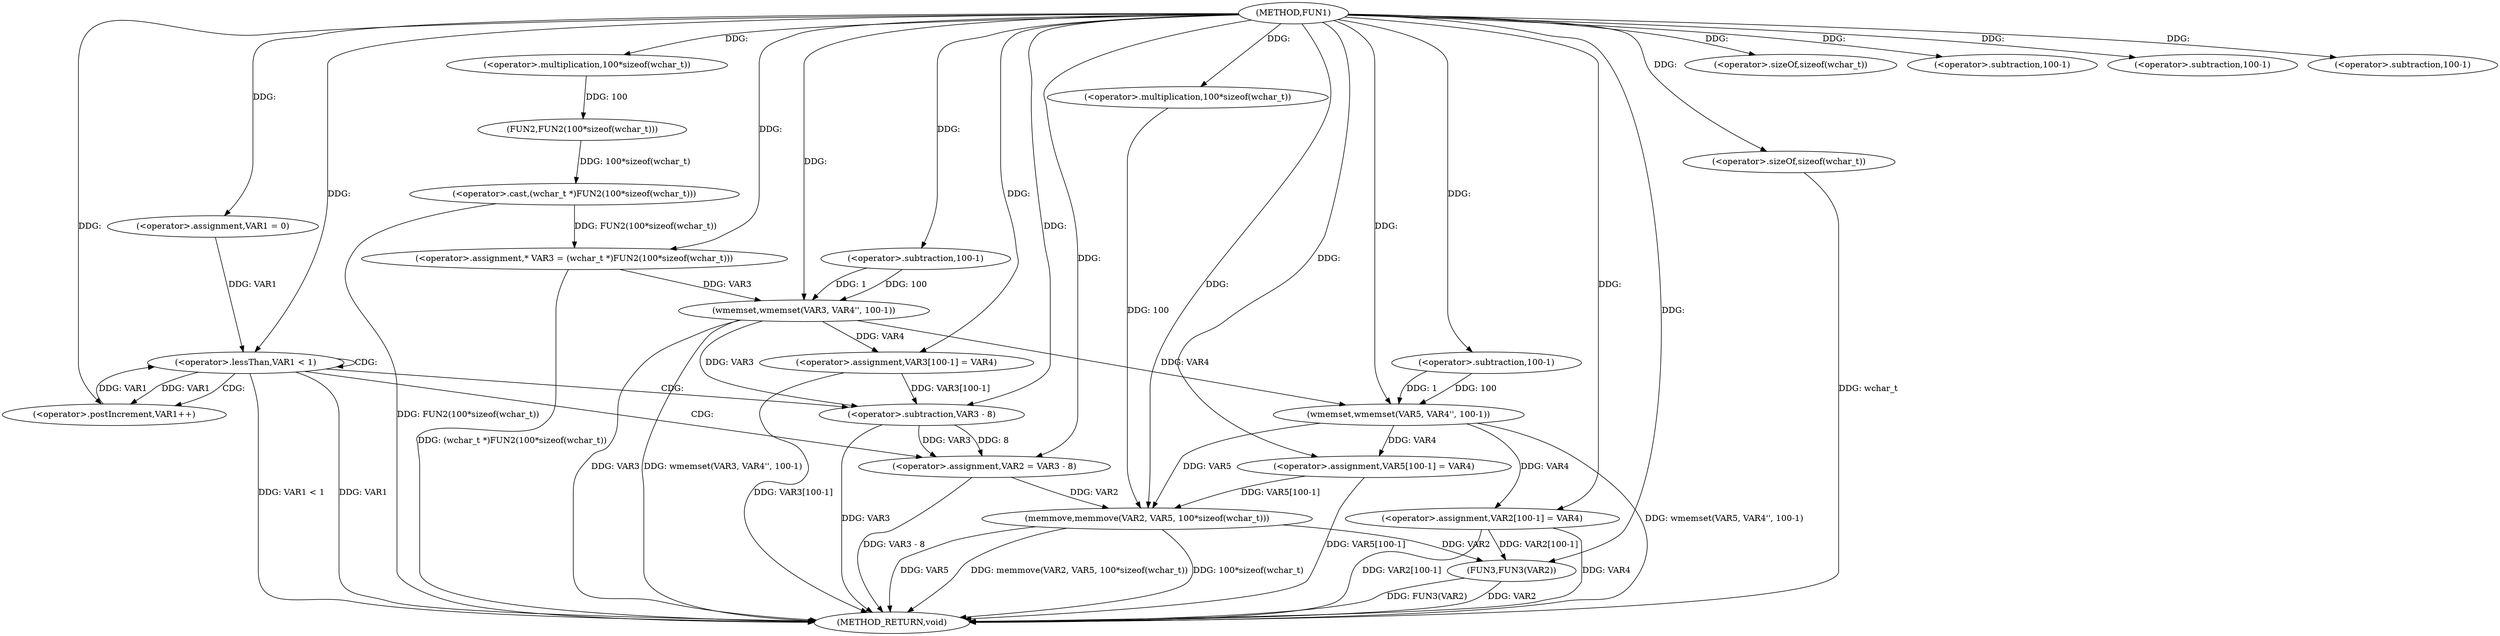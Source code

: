 digraph FUN1 {  
"1000100" [label = "(METHOD,FUN1)" ]
"1000173" [label = "(METHOD_RETURN,void)" ]
"1000105" [label = "(<operator>.assignment,* VAR3 = (wchar_t *)FUN2(100*sizeof(wchar_t)))" ]
"1000107" [label = "(<operator>.cast,(wchar_t *)FUN2(100*sizeof(wchar_t)))" ]
"1000109" [label = "(FUN2,FUN2(100*sizeof(wchar_t)))" ]
"1000110" [label = "(<operator>.multiplication,100*sizeof(wchar_t))" ]
"1000112" [label = "(<operator>.sizeOf,sizeof(wchar_t))" ]
"1000114" [label = "(wmemset,wmemset(VAR3, VAR4'', 100-1))" ]
"1000117" [label = "(<operator>.subtraction,100-1)" ]
"1000120" [label = "(<operator>.assignment,VAR3[100-1] = VAR4)" ]
"1000123" [label = "(<operator>.subtraction,100-1)" ]
"1000128" [label = "(<operator>.assignment,VAR1 = 0)" ]
"1000131" [label = "(<operator>.lessThan,VAR1 < 1)" ]
"1000134" [label = "(<operator>.postIncrement,VAR1++)" ]
"1000137" [label = "(<operator>.assignment,VAR2 = VAR3 - 8)" ]
"1000139" [label = "(<operator>.subtraction,VAR3 - 8)" ]
"1000144" [label = "(wmemset,wmemset(VAR5, VAR4'', 100-1))" ]
"1000147" [label = "(<operator>.subtraction,100-1)" ]
"1000150" [label = "(<operator>.assignment,VAR5[100-1] = VAR4)" ]
"1000153" [label = "(<operator>.subtraction,100-1)" ]
"1000157" [label = "(memmove,memmove(VAR2, VAR5, 100*sizeof(wchar_t)))" ]
"1000160" [label = "(<operator>.multiplication,100*sizeof(wchar_t))" ]
"1000162" [label = "(<operator>.sizeOf,sizeof(wchar_t))" ]
"1000164" [label = "(<operator>.assignment,VAR2[100-1] = VAR4)" ]
"1000167" [label = "(<operator>.subtraction,100-1)" ]
"1000171" [label = "(FUN3,FUN3(VAR2))" ]
  "1000157" -> "1000173"  [ label = "DDG: VAR5"] 
  "1000171" -> "1000173"  [ label = "DDG: VAR2"] 
  "1000157" -> "1000173"  [ label = "DDG: memmove(VAR2, VAR5, 100*sizeof(wchar_t))"] 
  "1000139" -> "1000173"  [ label = "DDG: VAR3"] 
  "1000171" -> "1000173"  [ label = "DDG: FUN3(VAR2)"] 
  "1000105" -> "1000173"  [ label = "DDG: (wchar_t *)FUN2(100*sizeof(wchar_t))"] 
  "1000150" -> "1000173"  [ label = "DDG: VAR5[100-1]"] 
  "1000114" -> "1000173"  [ label = "DDG: wmemset(VAR3, VAR4'', 100-1)"] 
  "1000157" -> "1000173"  [ label = "DDG: 100*sizeof(wchar_t)"] 
  "1000131" -> "1000173"  [ label = "DDG: VAR1"] 
  "1000137" -> "1000173"  [ label = "DDG: VAR3 - 8"] 
  "1000144" -> "1000173"  [ label = "DDG: wmemset(VAR5, VAR4'', 100-1)"] 
  "1000114" -> "1000173"  [ label = "DDG: VAR3"] 
  "1000120" -> "1000173"  [ label = "DDG: VAR3[100-1]"] 
  "1000164" -> "1000173"  [ label = "DDG: VAR4"] 
  "1000162" -> "1000173"  [ label = "DDG: wchar_t"] 
  "1000107" -> "1000173"  [ label = "DDG: FUN2(100*sizeof(wchar_t))"] 
  "1000131" -> "1000173"  [ label = "DDG: VAR1 < 1"] 
  "1000164" -> "1000173"  [ label = "DDG: VAR2[100-1]"] 
  "1000107" -> "1000105"  [ label = "DDG: FUN2(100*sizeof(wchar_t))"] 
  "1000100" -> "1000105"  [ label = "DDG: "] 
  "1000109" -> "1000107"  [ label = "DDG: 100*sizeof(wchar_t)"] 
  "1000110" -> "1000109"  [ label = "DDG: 100"] 
  "1000100" -> "1000110"  [ label = "DDG: "] 
  "1000100" -> "1000112"  [ label = "DDG: "] 
  "1000105" -> "1000114"  [ label = "DDG: VAR3"] 
  "1000100" -> "1000114"  [ label = "DDG: "] 
  "1000117" -> "1000114"  [ label = "DDG: 100"] 
  "1000117" -> "1000114"  [ label = "DDG: 1"] 
  "1000100" -> "1000117"  [ label = "DDG: "] 
  "1000114" -> "1000120"  [ label = "DDG: VAR4"] 
  "1000100" -> "1000120"  [ label = "DDG: "] 
  "1000100" -> "1000123"  [ label = "DDG: "] 
  "1000100" -> "1000128"  [ label = "DDG: "] 
  "1000128" -> "1000131"  [ label = "DDG: VAR1"] 
  "1000134" -> "1000131"  [ label = "DDG: VAR1"] 
  "1000100" -> "1000131"  [ label = "DDG: "] 
  "1000131" -> "1000134"  [ label = "DDG: VAR1"] 
  "1000100" -> "1000134"  [ label = "DDG: "] 
  "1000139" -> "1000137"  [ label = "DDG: VAR3"] 
  "1000139" -> "1000137"  [ label = "DDG: 8"] 
  "1000100" -> "1000137"  [ label = "DDG: "] 
  "1000114" -> "1000139"  [ label = "DDG: VAR3"] 
  "1000120" -> "1000139"  [ label = "DDG: VAR3[100-1]"] 
  "1000100" -> "1000139"  [ label = "DDG: "] 
  "1000100" -> "1000144"  [ label = "DDG: "] 
  "1000114" -> "1000144"  [ label = "DDG: VAR4"] 
  "1000147" -> "1000144"  [ label = "DDG: 100"] 
  "1000147" -> "1000144"  [ label = "DDG: 1"] 
  "1000100" -> "1000147"  [ label = "DDG: "] 
  "1000144" -> "1000150"  [ label = "DDG: VAR4"] 
  "1000100" -> "1000150"  [ label = "DDG: "] 
  "1000100" -> "1000153"  [ label = "DDG: "] 
  "1000137" -> "1000157"  [ label = "DDG: VAR2"] 
  "1000100" -> "1000157"  [ label = "DDG: "] 
  "1000150" -> "1000157"  [ label = "DDG: VAR5[100-1]"] 
  "1000144" -> "1000157"  [ label = "DDG: VAR5"] 
  "1000160" -> "1000157"  [ label = "DDG: 100"] 
  "1000100" -> "1000160"  [ label = "DDG: "] 
  "1000100" -> "1000162"  [ label = "DDG: "] 
  "1000100" -> "1000164"  [ label = "DDG: "] 
  "1000144" -> "1000164"  [ label = "DDG: VAR4"] 
  "1000100" -> "1000167"  [ label = "DDG: "] 
  "1000157" -> "1000171"  [ label = "DDG: VAR2"] 
  "1000164" -> "1000171"  [ label = "DDG: VAR2[100-1]"] 
  "1000100" -> "1000171"  [ label = "DDG: "] 
  "1000131" -> "1000137"  [ label = "CDG: "] 
  "1000131" -> "1000139"  [ label = "CDG: "] 
  "1000131" -> "1000131"  [ label = "CDG: "] 
  "1000131" -> "1000134"  [ label = "CDG: "] 
}
